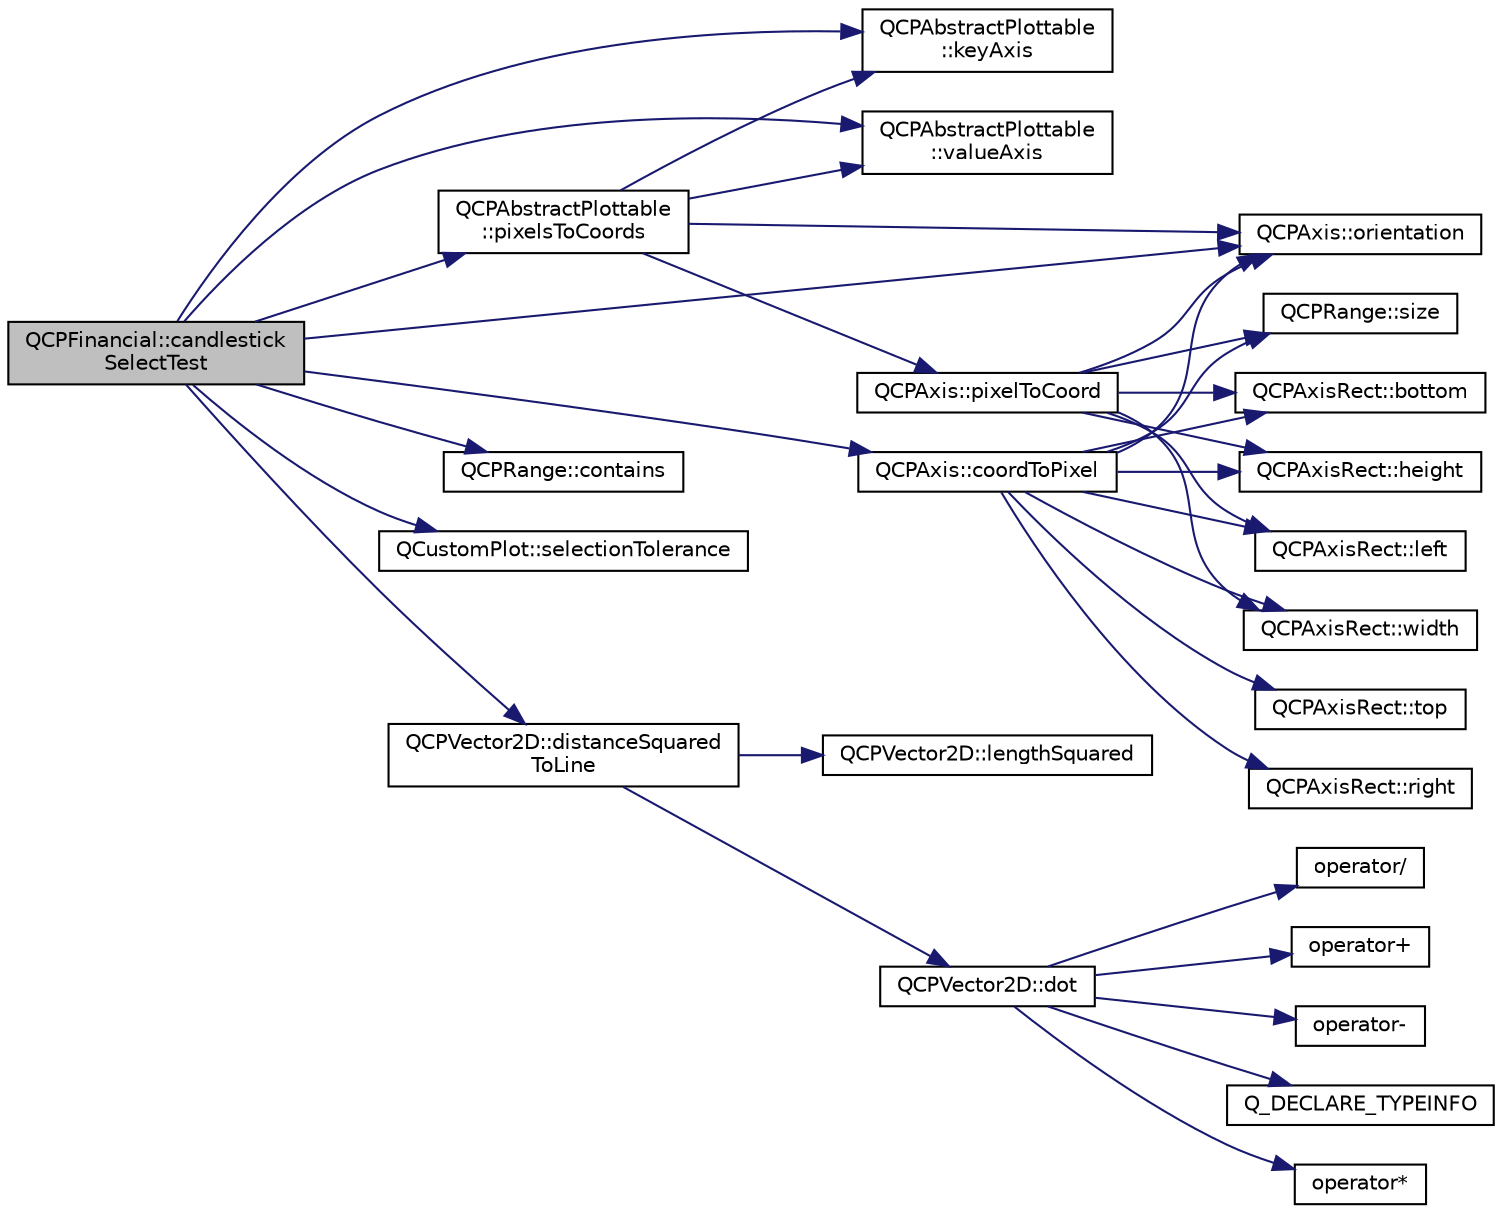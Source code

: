digraph "QCPFinancial::candlestickSelectTest"
{
  edge [fontname="Helvetica",fontsize="10",labelfontname="Helvetica",labelfontsize="10"];
  node [fontname="Helvetica",fontsize="10",shape=record];
  rankdir="LR";
  Node15 [label="QCPFinancial::candlestick\lSelectTest",height=0.2,width=0.4,color="black", fillcolor="grey75", style="filled", fontcolor="black"];
  Node15 -> Node16 [color="midnightblue",fontsize="10",style="solid",fontname="Helvetica"];
  Node16 [label="QCPAbstractPlottable\l::keyAxis",height=0.2,width=0.4,color="black", fillcolor="white", style="filled",URL="$class_q_c_p_abstract_plottable.html#a2cdd6f0dd5e9a979037f86b4000d9cfe"];
  Node15 -> Node17 [color="midnightblue",fontsize="10",style="solid",fontname="Helvetica"];
  Node17 [label="QCPAbstractPlottable\l::valueAxis",height=0.2,width=0.4,color="black", fillcolor="white", style="filled",URL="$class_q_c_p_abstract_plottable.html#af47809a644a68ffd955fb30b01fb4f2f"];
  Node15 -> Node18 [color="midnightblue",fontsize="10",style="solid",fontname="Helvetica"];
  Node18 [label="QCPAxis::orientation",height=0.2,width=0.4,color="black", fillcolor="white", style="filled",URL="$class_q_c_p_axis.html#ab988ef4538e2655bb77bd138189cd42e"];
  Node15 -> Node19 [color="midnightblue",fontsize="10",style="solid",fontname="Helvetica"];
  Node19 [label="QCPAbstractPlottable\l::pixelsToCoords",height=0.2,width=0.4,color="black", fillcolor="white", style="filled",URL="$class_q_c_p_abstract_plottable.html#a3903c1120ab5c27e7fa46b597ef267bd"];
  Node19 -> Node16 [color="midnightblue",fontsize="10",style="solid",fontname="Helvetica"];
  Node19 -> Node17 [color="midnightblue",fontsize="10",style="solid",fontname="Helvetica"];
  Node19 -> Node18 [color="midnightblue",fontsize="10",style="solid",fontname="Helvetica"];
  Node19 -> Node20 [color="midnightblue",fontsize="10",style="solid",fontname="Helvetica"];
  Node20 [label="QCPAxis::pixelToCoord",height=0.2,width=0.4,color="black", fillcolor="white", style="filled",URL="$class_q_c_p_axis.html#a536ef8f624cac59b6b6fdcb495723c57"];
  Node20 -> Node18 [color="midnightblue",fontsize="10",style="solid",fontname="Helvetica"];
  Node20 -> Node21 [color="midnightblue",fontsize="10",style="solid",fontname="Helvetica"];
  Node21 [label="QCPAxisRect::left",height=0.2,width=0.4,color="black", fillcolor="white", style="filled",URL="$class_q_c_p_axis_rect.html#afb4a3de02046b20b9310bdb8fca781c3"];
  Node20 -> Node22 [color="midnightblue",fontsize="10",style="solid",fontname="Helvetica"];
  Node22 [label="QCPAxisRect::width",height=0.2,width=0.4,color="black", fillcolor="white", style="filled",URL="$class_q_c_p_axis_rect.html#a204645398a4f9d0b0189385c7c2cfb91"];
  Node20 -> Node23 [color="midnightblue",fontsize="10",style="solid",fontname="Helvetica"];
  Node23 [label="QCPRange::size",height=0.2,width=0.4,color="black", fillcolor="white", style="filled",URL="$class_q_c_p_range.html#a62326e7cc4316b96df6a60813230e63f"];
  Node20 -> Node24 [color="midnightblue",fontsize="10",style="solid",fontname="Helvetica"];
  Node24 [label="QCPAxisRect::bottom",height=0.2,width=0.4,color="black", fillcolor="white", style="filled",URL="$class_q_c_p_axis_rect.html#acefdf1abaa8a8ab681e906cc2be9581e"];
  Node20 -> Node25 [color="midnightblue",fontsize="10",style="solid",fontname="Helvetica"];
  Node25 [label="QCPAxisRect::height",height=0.2,width=0.4,color="black", fillcolor="white", style="filled",URL="$class_q_c_p_axis_rect.html#acc4377809e79d9a089ab790f39429b0d"];
  Node15 -> Node26 [color="midnightblue",fontsize="10",style="solid",fontname="Helvetica"];
  Node26 [label="QCPRange::contains",height=0.2,width=0.4,color="black", fillcolor="white", style="filled",URL="$class_q_c_p_range.html#ae9842b48b6d38dc5e9607358e3083cc8"];
  Node15 -> Node27 [color="midnightblue",fontsize="10",style="solid",fontname="Helvetica"];
  Node27 [label="QCustomPlot::selectionTolerance",height=0.2,width=0.4,color="black", fillcolor="white", style="filled",URL="$class_q_custom_plot.html#a5441d11013afeaf4b8f2ea06e8624a25"];
  Node15 -> Node28 [color="midnightblue",fontsize="10",style="solid",fontname="Helvetica"];
  Node28 [label="QCPAxis::coordToPixel",height=0.2,width=0.4,color="black", fillcolor="white", style="filled",URL="$class_q_c_p_axis.html#af15d1b3a7f7e9b53d759d3ccff1fe4b4"];
  Node28 -> Node18 [color="midnightblue",fontsize="10",style="solid",fontname="Helvetica"];
  Node28 -> Node23 [color="midnightblue",fontsize="10",style="solid",fontname="Helvetica"];
  Node28 -> Node22 [color="midnightblue",fontsize="10",style="solid",fontname="Helvetica"];
  Node28 -> Node21 [color="midnightblue",fontsize="10",style="solid",fontname="Helvetica"];
  Node28 -> Node29 [color="midnightblue",fontsize="10",style="solid",fontname="Helvetica"];
  Node29 [label="QCPAxisRect::right",height=0.2,width=0.4,color="black", fillcolor="white", style="filled",URL="$class_q_c_p_axis_rect.html#a3f819d4a1b2193723d1fdafc573eea10"];
  Node28 -> Node24 [color="midnightblue",fontsize="10",style="solid",fontname="Helvetica"];
  Node28 -> Node25 [color="midnightblue",fontsize="10",style="solid",fontname="Helvetica"];
  Node28 -> Node30 [color="midnightblue",fontsize="10",style="solid",fontname="Helvetica"];
  Node30 [label="QCPAxisRect::top",height=0.2,width=0.4,color="black", fillcolor="white", style="filled",URL="$class_q_c_p_axis_rect.html#a45dbad181cbb9f09d068dbb76c817c95"];
  Node15 -> Node31 [color="midnightblue",fontsize="10",style="solid",fontname="Helvetica"];
  Node31 [label="QCPVector2D::distanceSquared\lToLine",height=0.2,width=0.4,color="black", fillcolor="white", style="filled",URL="$class_q_c_p_vector2_d.html#a14840cd3da80cfee4eb3f8977cab89ab"];
  Node31 -> Node32 [color="midnightblue",fontsize="10",style="solid",fontname="Helvetica"];
  Node32 [label="QCPVector2D::lengthSquared",height=0.2,width=0.4,color="black", fillcolor="white", style="filled",URL="$class_q_c_p_vector2_d.html#a766585459d84cb149334fda1a498b2e5"];
  Node31 -> Node33 [color="midnightblue",fontsize="10",style="solid",fontname="Helvetica"];
  Node33 [label="QCPVector2D::dot",height=0.2,width=0.4,color="black", fillcolor="white", style="filled",URL="$class_q_c_p_vector2_d.html#a39f8d28db7dbffcca6aa63a1f1f6e176"];
  Node33 -> Node34 [color="midnightblue",fontsize="10",style="solid",fontname="Helvetica"];
  Node34 [label="operator*",height=0.2,width=0.4,color="black", fillcolor="white", style="filled",URL="$qcustomplot_8hh.html#aa75268fb64b9eaee5448fb815007bee9"];
  Node33 -> Node35 [color="midnightblue",fontsize="10",style="solid",fontname="Helvetica"];
  Node35 [label="operator/",height=0.2,width=0.4,color="black", fillcolor="white", style="filled",URL="$qcustomplot_8hh.html#aa69909afc8c656999a2ea292ea01244b"];
  Node33 -> Node36 [color="midnightblue",fontsize="10",style="solid",fontname="Helvetica"];
  Node36 [label="operator+",height=0.2,width=0.4,color="black", fillcolor="white", style="filled",URL="$qcustomplot_8hh.html#a24cc5985429b12dbed4d0d3c5a917d20"];
  Node33 -> Node37 [color="midnightblue",fontsize="10",style="solid",fontname="Helvetica"];
  Node37 [label="operator-",height=0.2,width=0.4,color="black", fillcolor="white", style="filled",URL="$qcustomplot_8hh.html#a9e01331d8debf0877ee4cba9abd83605"];
  Node33 -> Node38 [color="midnightblue",fontsize="10",style="solid",fontname="Helvetica"];
  Node38 [label="Q_DECLARE_TYPEINFO",height=0.2,width=0.4,color="black", fillcolor="white", style="filled",URL="$qcustomplot_8hh.html#accbe1a1a6b69d3db3f495f66375f7301"];
}
